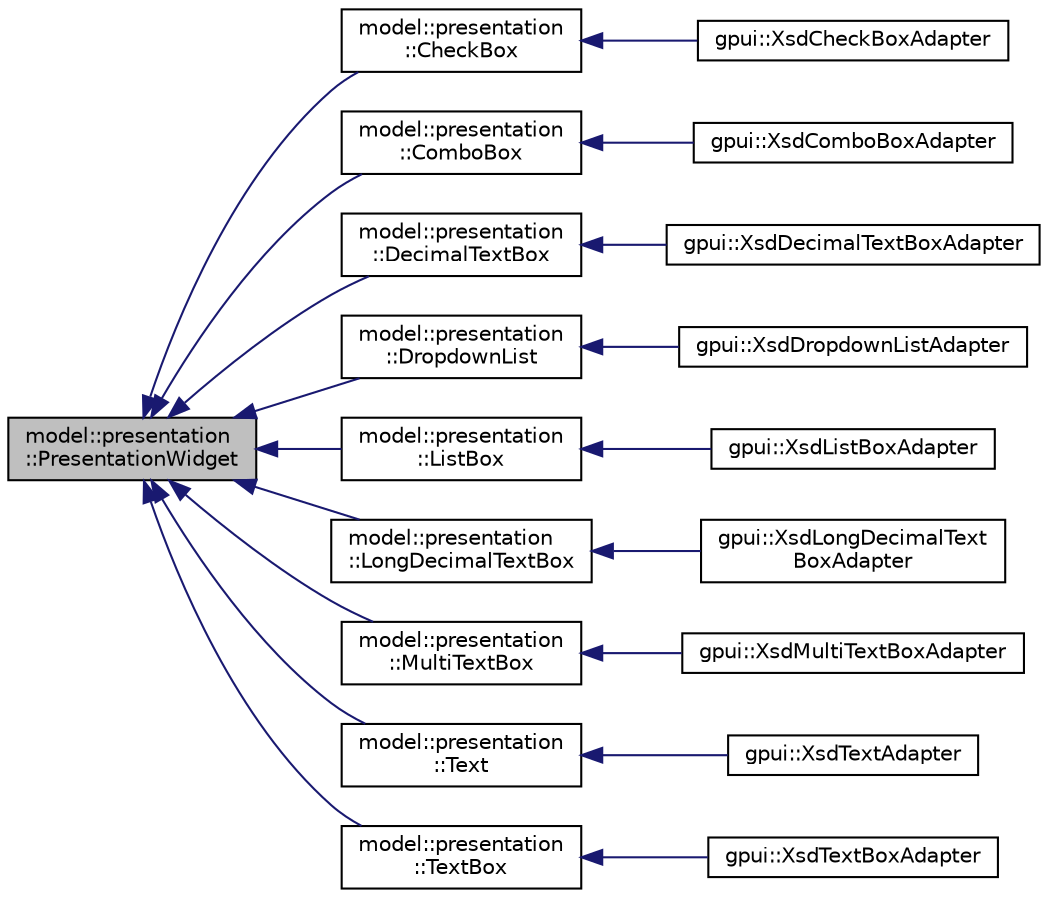 digraph "model::presentation::PresentationWidget"
{
 // LATEX_PDF_SIZE
  edge [fontname="Helvetica",fontsize="10",labelfontname="Helvetica",labelfontsize="10"];
  node [fontname="Helvetica",fontsize="10",shape=record];
  rankdir="LR";
  Node1 [label="model::presentation\l::PresentationWidget",height=0.2,width=0.4,color="black", fillcolor="grey75", style="filled", fontcolor="black",tooltip="The PresentationWidget class base class for all widgets supported by ADMX/ADML format."];
  Node1 -> Node2 [dir="back",color="midnightblue",fontsize="10",style="solid",fontname="Helvetica"];
  Node2 [label="model::presentation\l::CheckBox",height=0.2,width=0.4,color="black", fillcolor="white", style="filled",URL="$classmodel_1_1presentation_1_1_check_box.html",tooltip="The CheckBox element represents a check box parameter."];
  Node2 -> Node3 [dir="back",color="midnightblue",fontsize="10",style="solid",fontname="Helvetica"];
  Node3 [label="gpui::XsdCheckBoxAdapter",height=0.2,width=0.4,color="black", fillcolor="white", style="filled",URL="$classgpui_1_1_xsd_check_box_adapter.html",tooltip=" "];
  Node1 -> Node4 [dir="back",color="midnightblue",fontsize="10",style="solid",fontname="Helvetica"];
  Node4 [label="model::presentation\l::ComboBox",height=0.2,width=0.4,color="black", fillcolor="white", style="filled",URL="$classmodel_1_1presentation_1_1_combo_box.html",tooltip="Represents a combo box display element with default/suggested entries."];
  Node4 -> Node5 [dir="back",color="midnightblue",fontsize="10",style="solid",fontname="Helvetica"];
  Node5 [label="gpui::XsdComboBoxAdapter",height=0.2,width=0.4,color="black", fillcolor="white", style="filled",URL="$classgpui_1_1_xsd_combo_box_adapter.html",tooltip=" "];
  Node1 -> Node6 [dir="back",color="midnightblue",fontsize="10",style="solid",fontname="Helvetica"];
  Node6 [label="model::presentation\l::DecimalTextBox",height=0.2,width=0.4,color="black", fillcolor="white", style="filled",URL="$classmodel_1_1presentation_1_1_decimal_text_box.html",tooltip="The DecimalTextBox class represents a text box with or without a spin control for entering decimal nu..."];
  Node6 -> Node7 [dir="back",color="midnightblue",fontsize="10",style="solid",fontname="Helvetica"];
  Node7 [label="gpui::XsdDecimalTextBoxAdapter",height=0.2,width=0.4,color="black", fillcolor="white", style="filled",URL="$classgpui_1_1_xsd_decimal_text_box_adapter.html",tooltip=" "];
  Node1 -> Node8 [dir="back",color="midnightblue",fontsize="10",style="solid",fontname="Helvetica"];
  Node8 [label="model::presentation\l::DropdownList",height=0.2,width=0.4,color="black", fillcolor="white", style="filled",URL="$classmodel_1_1presentation_1_1_dropdown_list.html",tooltip="The DropdownList class is a drop-down list display element, with which a user can pick one of the dis..."];
  Node8 -> Node9 [dir="back",color="midnightblue",fontsize="10",style="solid",fontname="Helvetica"];
  Node9 [label="gpui::XsdDropdownListAdapter",height=0.2,width=0.4,color="black", fillcolor="white", style="filled",URL="$classgpui_1_1_xsd_dropdown_list_adapter.html",tooltip=" "];
  Node1 -> Node10 [dir="back",color="midnightblue",fontsize="10",style="solid",fontname="Helvetica"];
  Node10 [label="model::presentation\l::ListBox",height=0.2,width=0.4,color="black", fillcolor="white", style="filled",URL="$classmodel_1_1presentation_1_1_list_box.html",tooltip="The ListBox class represents a listbox display element."];
  Node10 -> Node11 [dir="back",color="midnightblue",fontsize="10",style="solid",fontname="Helvetica"];
  Node11 [label="gpui::XsdListBoxAdapter",height=0.2,width=0.4,color="black", fillcolor="white", style="filled",URL="$classgpui_1_1_xsd_list_box_adapter.html",tooltip=" "];
  Node1 -> Node12 [dir="back",color="midnightblue",fontsize="10",style="solid",fontname="Helvetica"];
  Node12 [label="model::presentation\l::LongDecimalTextBox",height=0.2,width=0.4,color="black", fillcolor="white", style="filled",URL="$classmodel_1_1presentation_1_1_long_decimal_text_box.html",tooltip="The LongDecimalTextBox class represents a text box with or without a spin control for entering 64-bit..."];
  Node12 -> Node13 [dir="back",color="midnightblue",fontsize="10",style="solid",fontname="Helvetica"];
  Node13 [label="gpui::XsdLongDecimalText\lBoxAdapter",height=0.2,width=0.4,color="black", fillcolor="white", style="filled",URL="$classgpui_1_1_xsd_long_decimal_text_box_adapter.html",tooltip=" "];
  Node1 -> Node14 [dir="back",color="midnightblue",fontsize="10",style="solid",fontname="Helvetica"];
  Node14 [label="model::presentation\l::MultiTextBox",height=0.2,width=0.4,color="black", fillcolor="white", style="filled",URL="$classmodel_1_1presentation_1_1_multi_text_box.html",tooltip="The MultiTextBox class represents a multi-line textbox display element. Can be associated with a mult..."];
  Node14 -> Node15 [dir="back",color="midnightblue",fontsize="10",style="solid",fontname="Helvetica"];
  Node15 [label="gpui::XsdMultiTextBoxAdapter",height=0.2,width=0.4,color="black", fillcolor="white", style="filled",URL="$classgpui_1_1_xsd_multi_text_box_adapter.html",tooltip=" "];
  Node1 -> Node16 [dir="back",color="midnightblue",fontsize="10",style="solid",fontname="Helvetica"];
  Node16 [label="model::presentation\l::Text",height=0.2,width=0.4,color="black", fillcolor="white", style="filled",URL="$classmodel_1_1presentation_1_1_text.html",tooltip="The Text class The text element, when used within the presentation element, is a localized string dis..."];
  Node16 -> Node17 [dir="back",color="midnightblue",fontsize="10",style="solid",fontname="Helvetica"];
  Node17 [label="gpui::XsdTextAdapter",height=0.2,width=0.4,color="black", fillcolor="white", style="filled",URL="$classgpui_1_1_xsd_text_adapter.html",tooltip=" "];
  Node1 -> Node18 [dir="back",color="midnightblue",fontsize="10",style="solid",fontname="Helvetica"];
  Node18 [label="model::presentation\l::TextBox",height=0.2,width=0.4,color="black", fillcolor="white", style="filled",URL="$classmodel_1_1presentation_1_1_text_box.html",tooltip="The TextBox class represents a text box display element."];
  Node18 -> Node19 [dir="back",color="midnightblue",fontsize="10",style="solid",fontname="Helvetica"];
  Node19 [label="gpui::XsdTextBoxAdapter",height=0.2,width=0.4,color="black", fillcolor="white", style="filled",URL="$classgpui_1_1_xsd_text_box_adapter.html",tooltip=" "];
}
